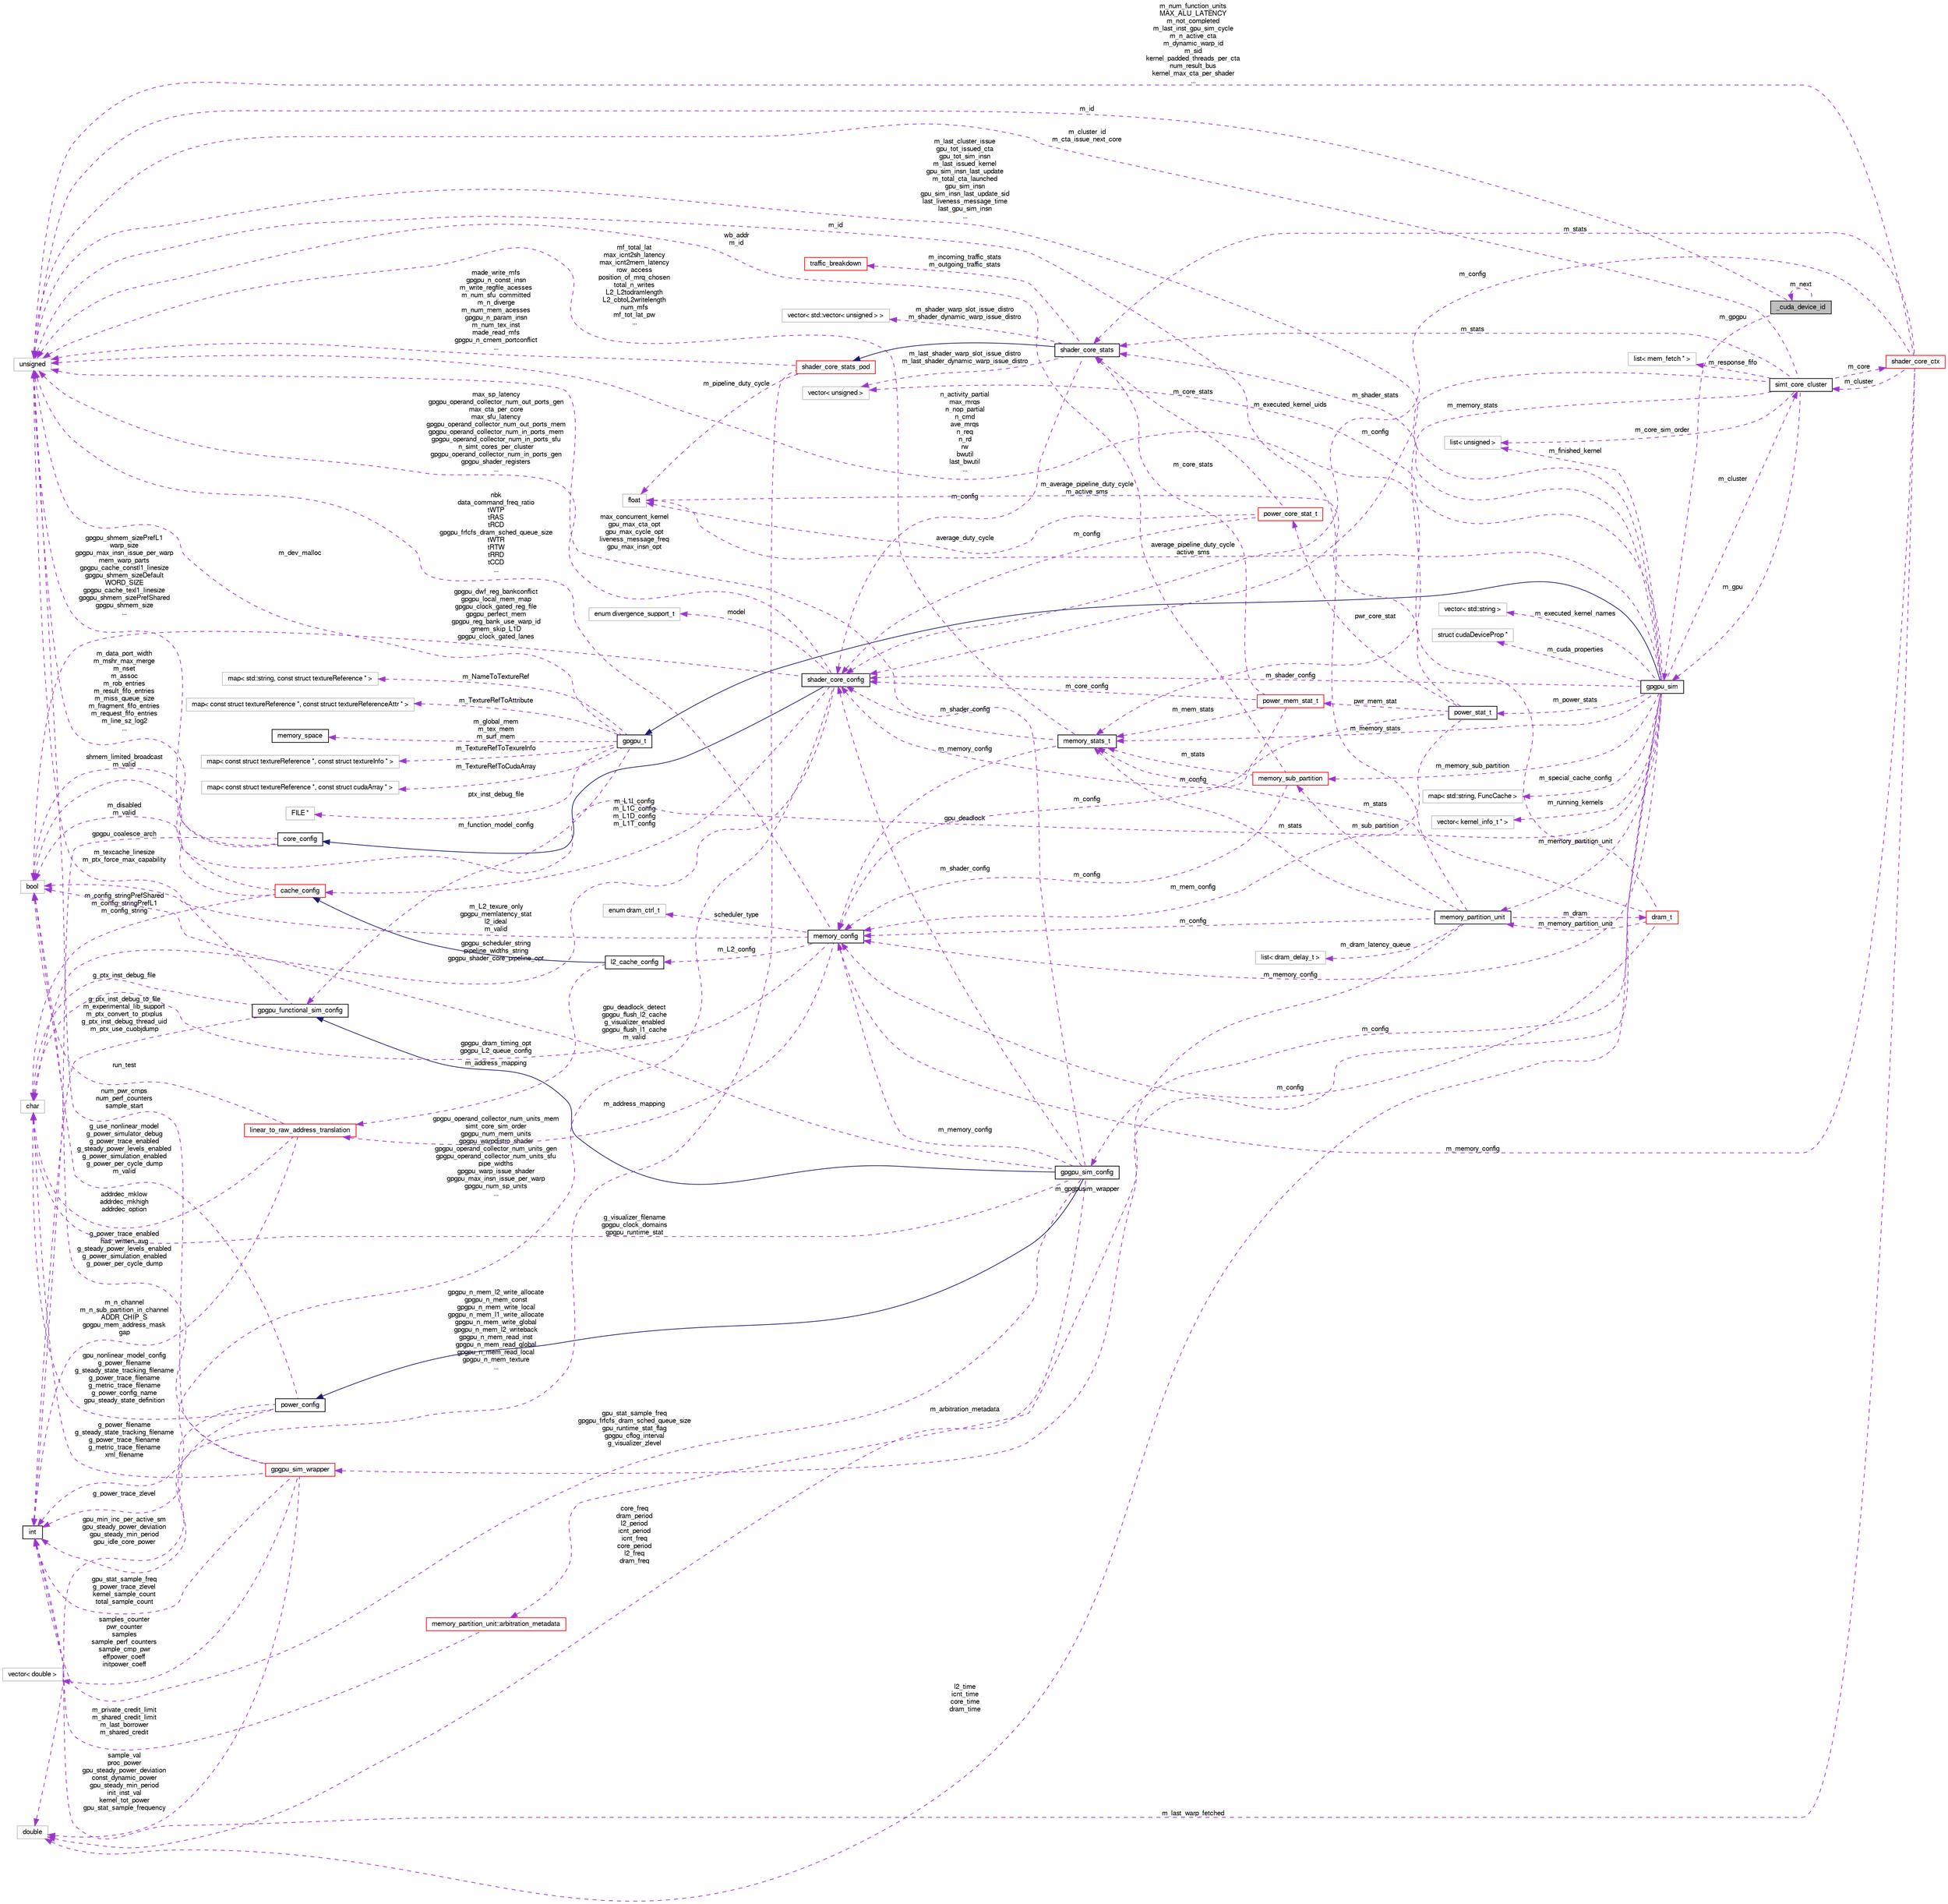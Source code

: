 digraph G
{
  bgcolor="transparent";
  edge [fontname="FreeSans",fontsize="10",labelfontname="FreeSans",labelfontsize="10"];
  node [fontname="FreeSans",fontsize="10",shape=record];
  rankdir=LR;
  Node1 [label="_cuda_device_id",height=0.2,width=0.4,color="black", fillcolor="grey75", style="filled" fontcolor="black"];
  Node1 -> Node1 [dir=back,color="darkorchid3",fontsize="10",style="dashed",label="m_next",fontname="FreeSans"];
  Node2 -> Node1 [dir=back,color="darkorchid3",fontsize="10",style="dashed",label="m_gpgpu",fontname="FreeSans"];
  Node2 [label="gpgpu_sim",height=0.2,width=0.4,color="black",URL="$classgpgpu__sim.html"];
  Node3 -> Node2 [dir=back,color="midnightblue",fontsize="10",style="solid",fontname="FreeSans"];
  Node3 [label="gpgpu_t",height=0.2,width=0.4,color="black",URL="$classgpgpu__t.html"];
  Node4 -> Node3 [dir=back,color="darkorchid3",fontsize="10",style="dashed",label="m_TextureRefToTexureInfo",fontname="FreeSans"];
  Node4 [label="map\< const struct textureReference *, const struct textureInfo * \>",height=0.2,width=0.4,color="grey75"];
  Node5 -> Node3 [dir=back,color="darkorchid3",fontsize="10",style="dashed",label="m_TextureRefToCudaArray",fontname="FreeSans"];
  Node5 [label="map\< const struct textureReference *, const struct cudaArray * \>",height=0.2,width=0.4,color="grey75"];
  Node6 -> Node3 [dir=back,color="darkorchid3",fontsize="10",style="dashed",label="ptx_inst_debug_file",fontname="FreeSans"];
  Node6 [label="FILE *",height=0.2,width=0.4,color="grey75"];
  Node7 -> Node3 [dir=back,color="darkorchid3",fontsize="10",style="dashed",label="m_NameToTextureRef",fontname="FreeSans"];
  Node7 [label="map\< std::string, const struct textureReference * \>",height=0.2,width=0.4,color="grey75"];
  Node8 -> Node3 [dir=back,color="darkorchid3",fontsize="10",style="dashed",label="m_TextureRefToAttribute",fontname="FreeSans"];
  Node8 [label="map\< const struct textureReference *, const struct textureReferenceAttr * \>",height=0.2,width=0.4,color="grey75"];
  Node9 -> Node3 [dir=back,color="darkorchid3",fontsize="10",style="dashed",label="m_dev_malloc",fontname="FreeSans"];
  Node9 [label="unsigned",height=0.2,width=0.4,color="grey75"];
  Node10 -> Node3 [dir=back,color="darkorchid3",fontsize="10",style="dashed",label="m_global_mem\nm_tex_mem\nm_surf_mem",fontname="FreeSans"];
  Node10 [label="memory_space",height=0.2,width=0.4,color="black",URL="$classmemory__space.html"];
  Node11 -> Node3 [dir=back,color="darkorchid3",fontsize="10",style="dashed",label="m_function_model_config",fontname="FreeSans"];
  Node11 [label="gpgpu_functional_sim_config",height=0.2,width=0.4,color="black",URL="$classgpgpu__functional__sim__config.html"];
  Node12 -> Node11 [dir=back,color="darkorchid3",fontsize="10",style="dashed",label="g_ptx_inst_debug_file",fontname="FreeSans"];
  Node12 [label="char",height=0.2,width=0.4,color="grey75"];
  Node13 -> Node11 [dir=back,color="darkorchid3",fontsize="10",style="dashed",label="g_ptx_inst_debug_to_file\nm_experimental_lib_support\nm_ptx_convert_to_ptxplus\ng_ptx_inst_debug_thread_uid\nm_ptx_use_cuobjdump",fontname="FreeSans"];
  Node13 [label="int",height=0.2,width=0.4,color="black",URL="$classint.html"];
  Node9 -> Node11 [dir=back,color="darkorchid3",fontsize="10",style="dashed",label="m_texcache_linesize\nm_ptx_force_max_capability",fontname="FreeSans"];
  Node14 -> Node2 [dir=back,color="darkorchid3",fontsize="10",style="dashed",label="l2_time\nicnt_time\ncore_time\ndram_time",fontname="FreeSans"];
  Node14 [label="double",height=0.2,width=0.4,color="grey75"];
  Node15 -> Node2 [dir=back,color="darkorchid3",fontsize="10",style="dashed",label="m_shader_config",fontname="FreeSans"];
  Node15 [label="shader_core_config",height=0.2,width=0.4,color="black",URL="$structshader__core__config.html"];
  Node16 -> Node15 [dir=back,color="midnightblue",fontsize="10",style="solid",fontname="FreeSans"];
  Node16 [label="core_config",height=0.2,width=0.4,color="black",URL="$structcore__config.html"];
  Node13 -> Node16 [dir=back,color="darkorchid3",fontsize="10",style="dashed",label="gpgpu_coalesce_arch",fontname="FreeSans"];
  Node17 -> Node16 [dir=back,color="darkorchid3",fontsize="10",style="dashed",label="shmem_limited_broadcast\nm_valid",fontname="FreeSans"];
  Node17 [label="bool",height=0.2,width=0.4,color="grey75"];
  Node9 -> Node16 [dir=back,color="darkorchid3",fontsize="10",style="dashed",label="gpgpu_shmem_sizePrefL1\nwarp_size\ngpgpu_max_insn_issue_per_warp\nmem_warp_parts\ngpgpu_cache_constl1_linesize\ngpgpu_shmem_sizeDefault\nWORD_SIZE\ngpgpu_cache_texl1_linesize\ngpgpu_shmem_sizePrefShared\ngpgpu_shmem_size\n...",fontname="FreeSans"];
  Node12 -> Node15 [dir=back,color="darkorchid3",fontsize="10",style="dashed",label="gpgpu_scheduler_string\npipeline_widths_string\ngpgpu_shader_core_pipeline_opt",fontname="FreeSans"];
  Node18 -> Node15 [dir=back,color="darkorchid3",fontsize="10",style="dashed",label="model",fontname="FreeSans"];
  Node18 [label="enum divergence_support_t",height=0.2,width=0.4,color="grey75"];
  Node13 -> Node15 [dir=back,color="darkorchid3",fontsize="10",style="dashed",label="gpgpu_operand_collector_num_units_mem\nsimt_core_sim_order\ngpgpu_num_mem_units\ngpgpu_warpdistro_shader\ngpgpu_operand_collector_num_units_gen\ngpgpu_operand_collector_num_units_sfu\npipe_widths\ngpgpu_warp_issue_shader\ngpgpu_max_insn_issue_per_warp\ngpgpu_num_sp_units\n...",fontname="FreeSans"];
  Node17 -> Node15 [dir=back,color="darkorchid3",fontsize="10",style="dashed",label="gpgpu_dwf_reg_bankconflict\ngpgpu_local_mem_map\ngpgpu_clock_gated_reg_file\ngpgpu_perfect_mem\ngpgpu_reg_bank_use_warp_id\ngmem_skip_L1D\ngpgpu_clock_gated_lanes",fontname="FreeSans"];
  Node19 -> Node15 [dir=back,color="darkorchid3",fontsize="10",style="dashed",label="m_L1I_config\nm_L1C_config\nm_L1D_config\nm_L1T_config",fontname="FreeSans"];
  Node19 [label="cache_config",height=0.2,width=0.4,color="red",URL="$classcache__config.html"];
  Node12 -> Node19 [dir=back,color="darkorchid3",fontsize="10",style="dashed",label="m_config_stringPrefShared\nm_config_stringPrefL1\nm_config_string",fontname="FreeSans"];
  Node17 -> Node19 [dir=back,color="darkorchid3",fontsize="10",style="dashed",label="m_disabled\nm_valid",fontname="FreeSans"];
  Node9 -> Node19 [dir=back,color="darkorchid3",fontsize="10",style="dashed",label="m_data_port_width\nm_mshr_max_merge\nm_nset\nm_assoc\nm_rob_entries\nm_result_fifo_entries\nm_miss_queue_size\nm_fragment_fifo_entries\nm_request_fifo_entries\nm_line_sz_log2\n...",fontname="FreeSans"];
  Node9 -> Node15 [dir=back,color="darkorchid3",fontsize="10",style="dashed",label="max_sp_latency\ngpgpu_operand_collector_num_out_ports_gen\nmax_cta_per_core\nmax_sfu_latency\ngpgpu_operand_collector_num_out_ports_mem\ngpgpu_operand_collector_num_in_ports_mem\ngpgpu_operand_collector_num_in_ports_sfu\nn_simt_cores_per_cluster\ngpgpu_operand_collector_num_in_ports_gen\ngpgpu_shader_registers\n...",fontname="FreeSans"];
  Node20 -> Node2 [dir=back,color="darkorchid3",fontsize="10",style="dashed",label="m_cluster",fontname="FreeSans"];
  Node20 [label="simt_core_cluster",height=0.2,width=0.4,color="black",URL="$classsimt__core__cluster.html"];
  Node15 -> Node20 [dir=back,color="darkorchid3",fontsize="10",style="dashed",label="m_config",fontname="FreeSans"];
  Node21 -> Node20 [dir=back,color="darkorchid3",fontsize="10",style="dashed",label="m_stats",fontname="FreeSans"];
  Node21 [label="shader_core_stats",height=0.2,width=0.4,color="black",URL="$classshader__core__stats.html"];
  Node22 -> Node21 [dir=back,color="midnightblue",fontsize="10",style="solid",fontname="FreeSans"];
  Node22 [label="shader_core_stats_pod",height=0.2,width=0.4,color="red",URL="$structshader__core__stats__pod.html"];
  Node23 -> Node22 [dir=back,color="darkorchid3",fontsize="10",style="dashed",label="m_pipeline_duty_cycle",fontname="FreeSans"];
  Node23 [label="float",height=0.2,width=0.4,color="grey75"];
  Node13 -> Node22 [dir=back,color="darkorchid3",fontsize="10",style="dashed",label="gpgpu_n_mem_l2_write_allocate\ngpgpu_n_mem_const\ngpgpu_n_mem_write_local\ngpgpu_n_mem_l1_write_allocate\ngpgpu_n_mem_write_global\ngpgpu_n_mem_l2_writeback\ngpgpu_n_mem_read_inst\ngpgpu_n_mem_read_global\ngpgpu_n_mem_read_local\ngpgpu_n_mem_texture\n...",fontname="FreeSans"];
  Node9 -> Node22 [dir=back,color="darkorchid3",fontsize="10",style="dashed",label="made_write_mfs\ngpgpu_n_const_insn\nm_write_regfile_acesses\nm_num_sfu_committed\nm_n_diverge\nm_num_mem_acesses\ngpgpu_n_param_insn\nm_num_tex_inst\nmade_read_mfs\ngpgpu_n_cmem_portconflict\n...",fontname="FreeSans"];
  Node24 -> Node21 [dir=back,color="darkorchid3",fontsize="10",style="dashed",label="m_incoming_traffic_stats\nm_outgoing_traffic_stats",fontname="FreeSans"];
  Node24 [label="traffic_breakdown",height=0.2,width=0.4,color="red",URL="$classtraffic__breakdown.html"];
  Node15 -> Node21 [dir=back,color="darkorchid3",fontsize="10",style="dashed",label="m_config",fontname="FreeSans"];
  Node25 -> Node21 [dir=back,color="darkorchid3",fontsize="10",style="dashed",label="m_last_shader_warp_slot_issue_distro\nm_last_shader_dynamic_warp_issue_distro",fontname="FreeSans"];
  Node25 [label="vector\< unsigned \>",height=0.2,width=0.4,color="grey75"];
  Node26 -> Node21 [dir=back,color="darkorchid3",fontsize="10",style="dashed",label="m_shader_warp_slot_issue_distro\nm_shader_dynamic_warp_issue_distro",fontname="FreeSans"];
  Node26 [label="vector\< std::vector\< unsigned \> \>",height=0.2,width=0.4,color="grey75"];
  Node27 -> Node20 [dir=back,color="darkorchid3",fontsize="10",style="dashed",label="m_memory_stats",fontname="FreeSans"];
  Node27 [label="memory_stats_t",height=0.2,width=0.4,color="black",URL="$classmemory__stats__t.html"];
  Node15 -> Node27 [dir=back,color="darkorchid3",fontsize="10",style="dashed",label="m_shader_config",fontname="FreeSans"];
  Node28 -> Node27 [dir=back,color="darkorchid3",fontsize="10",style="dashed",label="m_memory_config",fontname="FreeSans"];
  Node28 [label="memory_config",height=0.2,width=0.4,color="black",URL="$structmemory__config.html"];
  Node29 -> Node28 [dir=back,color="darkorchid3",fontsize="10",style="dashed",label="scheduler_type",fontname="FreeSans"];
  Node29 [label="enum dram_ctrl_t",height=0.2,width=0.4,color="grey75"];
  Node12 -> Node28 [dir=back,color="darkorchid3",fontsize="10",style="dashed",label="gpgpu_dram_timing_opt\ngpgpu_L2_queue_config",fontname="FreeSans"];
  Node17 -> Node28 [dir=back,color="darkorchid3",fontsize="10",style="dashed",label="m_L2_texure_only\ngpgpu_memlatency_stat\nl2_ideal\nm_valid",fontname="FreeSans"];
  Node9 -> Node28 [dir=back,color="darkorchid3",fontsize="10",style="dashed",label="nbk\ndata_command_freq_ratio\ntWTP\ntRAS\ntRCD\ngpgpu_frfcfs_dram_sched_queue_size\ntWTR\ntRTW\ntRRD\ntCCD\n...",fontname="FreeSans"];
  Node30 -> Node28 [dir=back,color="darkorchid3",fontsize="10",style="dashed",label="m_address_mapping",fontname="FreeSans"];
  Node30 [label="linear_to_raw_address_translation",height=0.2,width=0.4,color="red",URL="$classlinear__to__raw__address__translation.html"];
  Node12 -> Node30 [dir=back,color="darkorchid3",fontsize="10",style="dashed",label="addrdec_mklow\naddrdec_mkhigh\naddrdec_option",fontname="FreeSans"];
  Node13 -> Node30 [dir=back,color="darkorchid3",fontsize="10",style="dashed",label="m_n_channel\nm_n_sub_partition_in_channel\nADDR_CHIP_S\ngpgpu_mem_address_mask\ngap",fontname="FreeSans"];
  Node17 -> Node30 [dir=back,color="darkorchid3",fontsize="10",style="dashed",label="run_test",fontname="FreeSans"];
  Node31 -> Node28 [dir=back,color="darkorchid3",fontsize="10",style="dashed",label="m_L2_config",fontname="FreeSans"];
  Node31 [label="l2_cache_config",height=0.2,width=0.4,color="black",URL="$classl2__cache__config.html"];
  Node19 -> Node31 [dir=back,color="midnightblue",fontsize="10",style="solid",fontname="FreeSans"];
  Node30 -> Node31 [dir=back,color="darkorchid3",fontsize="10",style="dashed",label="m_address_mapping",fontname="FreeSans"];
  Node9 -> Node27 [dir=back,color="darkorchid3",fontsize="10",style="dashed",label="mf_total_lat\nmax_icnt2sh_latency\nmax_icnt2mem_latency\nrow_access\nposition_of_mrq_chosen\ntotal_n_writes\nL2_L2todramlength\nL2_cbtoL2writelength\nnum_mfs\nmf_tot_lat_pw\n...",fontname="FreeSans"];
  Node32 -> Node20 [dir=back,color="darkorchid3",fontsize="10",style="dashed",label="m_core_sim_order",fontname="FreeSans"];
  Node32 [label="list\< unsigned \>",height=0.2,width=0.4,color="grey75"];
  Node2 -> Node20 [dir=back,color="darkorchid3",fontsize="10",style="dashed",label="m_gpu",fontname="FreeSans"];
  Node33 -> Node20 [dir=back,color="darkorchid3",fontsize="10",style="dashed",label="m_response_fifo",fontname="FreeSans"];
  Node33 [label="list\< mem_fetch * \>",height=0.2,width=0.4,color="grey75"];
  Node34 -> Node20 [dir=back,color="darkorchid3",fontsize="10",style="dashed",label="m_core",fontname="FreeSans"];
  Node34 [label="shader_core_ctx",height=0.2,width=0.4,color="red",URL="$classshader__core__ctx.html"];
  Node20 -> Node34 [dir=back,color="darkorchid3",fontsize="10",style="dashed",label="m_cluster",fontname="FreeSans"];
  Node15 -> Node34 [dir=back,color="darkorchid3",fontsize="10",style="dashed",label="m_config",fontname="FreeSans"];
  Node21 -> Node34 [dir=back,color="darkorchid3",fontsize="10",style="dashed",label="m_stats",fontname="FreeSans"];
  Node28 -> Node34 [dir=back,color="darkorchid3",fontsize="10",style="dashed",label="m_memory_config",fontname="FreeSans"];
  Node13 -> Node34 [dir=back,color="darkorchid3",fontsize="10",style="dashed",label="m_last_warp_fetched",fontname="FreeSans"];
  Node9 -> Node34 [dir=back,color="darkorchid3",fontsize="10",style="dashed",label="m_num_function_units\nMAX_ALU_LATENCY\nm_not_completed\nm_last_inst_gpu_sim_cycle\nm_n_active_cta\nm_dynamic_warp_id\nm_sid\nkernel_padded_threads_per_cta\nnum_result_bus\nkernel_max_cta_per_shader\n...",fontname="FreeSans"];
  Node9 -> Node20 [dir=back,color="darkorchid3",fontsize="10",style="dashed",label="m_cluster_id\nm_cta_issue_next_core",fontname="FreeSans"];
  Node25 -> Node2 [dir=back,color="darkorchid3",fontsize="10",style="dashed",label="m_executed_kernel_uids",fontname="FreeSans"];
  Node35 -> Node2 [dir=back,color="darkorchid3",fontsize="10",style="dashed",label="m_executed_kernel_names",fontname="FreeSans"];
  Node35 [label="vector\< std::string \>",height=0.2,width=0.4,color="grey75"];
  Node23 -> Node2 [dir=back,color="darkorchid3",fontsize="10",style="dashed",label="average_pipeline_duty_cycle\nactive_sms",fontname="FreeSans"];
  Node36 -> Node2 [dir=back,color="darkorchid3",fontsize="10",style="dashed",label="m_cuda_properties",fontname="FreeSans"];
  Node36 [label="struct cudaDeviceProp *",height=0.2,width=0.4,color="grey75"];
  Node21 -> Node2 [dir=back,color="darkorchid3",fontsize="10",style="dashed",label="m_shader_stats",fontname="FreeSans"];
  Node28 -> Node2 [dir=back,color="darkorchid3",fontsize="10",style="dashed",label="m_memory_config",fontname="FreeSans"];
  Node37 -> Node2 [dir=back,color="darkorchid3",fontsize="10",style="dashed",label="m_memory_partition_unit",fontname="FreeSans"];
  Node37 [label="memory_partition_unit",height=0.2,width=0.4,color="black",URL="$classmemory__partition__unit.html"];
  Node38 -> Node37 [dir=back,color="darkorchid3",fontsize="10",style="dashed",label="m_arbitration_metadata",fontname="FreeSans"];
  Node38 [label="memory_partition_unit::arbitration_metadata",height=0.2,width=0.4,color="red",URL="$classmemory__partition__unit_1_1arbitration__metadata.html"];
  Node13 -> Node38 [dir=back,color="darkorchid3",fontsize="10",style="dashed",label="m_private_credit_limit\nm_shared_credit_limit\nm_last_borrower\nm_shared_credit",fontname="FreeSans"];
  Node28 -> Node37 [dir=back,color="darkorchid3",fontsize="10",style="dashed",label="m_config",fontname="FreeSans"];
  Node27 -> Node37 [dir=back,color="darkorchid3",fontsize="10",style="dashed",label="m_stats",fontname="FreeSans"];
  Node39 -> Node37 [dir=back,color="darkorchid3",fontsize="10",style="dashed",label="m_dram",fontname="FreeSans"];
  Node39 [label="dram_t",height=0.2,width=0.4,color="red",URL="$classdram__t.html"];
  Node28 -> Node39 [dir=back,color="darkorchid3",fontsize="10",style="dashed",label="m_config",fontname="FreeSans"];
  Node37 -> Node39 [dir=back,color="darkorchid3",fontsize="10",style="dashed",label="m_memory_partition_unit",fontname="FreeSans"];
  Node27 -> Node39 [dir=back,color="darkorchid3",fontsize="10",style="dashed",label="m_stats",fontname="FreeSans"];
  Node9 -> Node39 [dir=back,color="darkorchid3",fontsize="10",style="dashed",label="n_activity_partial\nmax_mrqs\nn_nop_partial\nn_cmd\nave_mrqs\nn_req\nn_rd\nrw\nbwutil\nlast_bwutil\n...",fontname="FreeSans"];
  Node9 -> Node37 [dir=back,color="darkorchid3",fontsize="10",style="dashed",label="m_id",fontname="FreeSans"];
  Node40 -> Node37 [dir=back,color="darkorchid3",fontsize="10",style="dashed",label="m_dram_latency_queue",fontname="FreeSans"];
  Node40 [label="list\< dram_delay_t \>",height=0.2,width=0.4,color="grey75"];
  Node41 -> Node37 [dir=back,color="darkorchid3",fontsize="10",style="dashed",label="m_sub_partition",fontname="FreeSans"];
  Node41 [label="memory_sub_partition",height=0.2,width=0.4,color="red",URL="$classmemory__sub__partition.html"];
  Node28 -> Node41 [dir=back,color="darkorchid3",fontsize="10",style="dashed",label="m_config",fontname="FreeSans"];
  Node27 -> Node41 [dir=back,color="darkorchid3",fontsize="10",style="dashed",label="m_stats",fontname="FreeSans"];
  Node9 -> Node41 [dir=back,color="darkorchid3",fontsize="10",style="dashed",label="wb_addr\nm_id",fontname="FreeSans"];
  Node42 -> Node2 [dir=back,color="darkorchid3",fontsize="10",style="dashed",label="m_power_stats",fontname="FreeSans"];
  Node42 [label="power_stat_t",height=0.2,width=0.4,color="black",URL="$classpower__stat__t.html"];
  Node43 -> Node42 [dir=back,color="darkorchid3",fontsize="10",style="dashed",label="pwr_core_stat",fontname="FreeSans"];
  Node43 [label="power_core_stat_t",height=0.2,width=0.4,color="red",URL="$classpower__core__stat__t.html"];
  Node15 -> Node43 [dir=back,color="darkorchid3",fontsize="10",style="dashed",label="m_config",fontname="FreeSans"];
  Node23 -> Node43 [dir=back,color="darkorchid3",fontsize="10",style="dashed",label="average_duty_cycle",fontname="FreeSans"];
  Node21 -> Node43 [dir=back,color="darkorchid3",fontsize="10",style="dashed",label="m_core_stats",fontname="FreeSans"];
  Node15 -> Node42 [dir=back,color="darkorchid3",fontsize="10",style="dashed",label="m_config",fontname="FreeSans"];
  Node23 -> Node42 [dir=back,color="darkorchid3",fontsize="10",style="dashed",label="m_average_pipeline_duty_cycle\nm_active_sms",fontname="FreeSans"];
  Node28 -> Node42 [dir=back,color="darkorchid3",fontsize="10",style="dashed",label="m_mem_config",fontname="FreeSans"];
  Node44 -> Node42 [dir=back,color="darkorchid3",fontsize="10",style="dashed",label="pwr_mem_stat",fontname="FreeSans"];
  Node44 [label="power_mem_stat_t",height=0.2,width=0.4,color="red",URL="$classpower__mem__stat__t.html"];
  Node15 -> Node44 [dir=back,color="darkorchid3",fontsize="10",style="dashed",label="m_core_config",fontname="FreeSans"];
  Node28 -> Node44 [dir=back,color="darkorchid3",fontsize="10",style="dashed",label="m_config",fontname="FreeSans"];
  Node21 -> Node44 [dir=back,color="darkorchid3",fontsize="10",style="dashed",label="m_core_stats",fontname="FreeSans"];
  Node27 -> Node44 [dir=back,color="darkorchid3",fontsize="10",style="dashed",label="m_mem_stats",fontname="FreeSans"];
  Node27 -> Node2 [dir=back,color="darkorchid3",fontsize="10",style="dashed",label="m_memory_stats",fontname="FreeSans"];
  Node17 -> Node2 [dir=back,color="darkorchid3",fontsize="10",style="dashed",label="gpu_deadlock",fontname="FreeSans"];
  Node32 -> Node2 [dir=back,color="darkorchid3",fontsize="10",style="dashed",label="m_finished_kernel",fontname="FreeSans"];
  Node45 -> Node2 [dir=back,color="darkorchid3",fontsize="10",style="dashed",label="m_config",fontname="FreeSans"];
  Node45 [label="gpgpu_sim_config",height=0.2,width=0.4,color="black",URL="$classgpgpu__sim__config.html"];
  Node46 -> Node45 [dir=back,color="midnightblue",fontsize="10",style="solid",fontname="FreeSans"];
  Node46 [label="power_config",height=0.2,width=0.4,color="black",URL="$structpower__config.html"];
  Node14 -> Node46 [dir=back,color="darkorchid3",fontsize="10",style="dashed",label="gpu_min_inc_per_active_sm\ngpu_steady_power_deviation\ngpu_steady_min_period\ngpu_idle_core_power",fontname="FreeSans"];
  Node12 -> Node46 [dir=back,color="darkorchid3",fontsize="10",style="dashed",label="gpu_nonlinear_model_config\ng_power_filename\ng_steady_state_tracking_filename\ng_power_trace_filename\ng_metric_trace_filename\ng_power_config_name\ngpu_steady_state_definition",fontname="FreeSans"];
  Node13 -> Node46 [dir=back,color="darkorchid3",fontsize="10",style="dashed",label="g_power_trace_zlevel",fontname="FreeSans"];
  Node17 -> Node46 [dir=back,color="darkorchid3",fontsize="10",style="dashed",label="g_use_nonlinear_model\ng_power_simulator_debug\ng_power_trace_enabled\ng_steady_power_levels_enabled\ng_power_simulation_enabled\ng_power_per_cycle_dump\nm_valid",fontname="FreeSans"];
  Node11 -> Node45 [dir=back,color="midnightblue",fontsize="10",style="solid",fontname="FreeSans"];
  Node14 -> Node45 [dir=back,color="darkorchid3",fontsize="10",style="dashed",label="core_freq\ndram_period\nl2_period\nicnt_period\nicnt_freq\ncore_period\nl2_freq\ndram_freq",fontname="FreeSans"];
  Node15 -> Node45 [dir=back,color="darkorchid3",fontsize="10",style="dashed",label="m_shader_config",fontname="FreeSans"];
  Node12 -> Node45 [dir=back,color="darkorchid3",fontsize="10",style="dashed",label="g_visualizer_filename\ngpgpu_clock_domains\ngpgpu_runtime_stat",fontname="FreeSans"];
  Node28 -> Node45 [dir=back,color="darkorchid3",fontsize="10",style="dashed",label="m_memory_config",fontname="FreeSans"];
  Node13 -> Node45 [dir=back,color="darkorchid3",fontsize="10",style="dashed",label="gpu_stat_sample_freq\ngpgpu_frfcfs_dram_sched_queue_size\ngpu_runtime_stat_flag\ngpgpu_cflog_interval\ng_visualizer_zlevel",fontname="FreeSans"];
  Node17 -> Node45 [dir=back,color="darkorchid3",fontsize="10",style="dashed",label="gpu_deadlock_detect\ngpgpu_flush_l2_cache\ng_visualizer_enabled\ngpgpu_flush_l1_cache\nm_valid",fontname="FreeSans"];
  Node9 -> Node45 [dir=back,color="darkorchid3",fontsize="10",style="dashed",label="max_concurrent_kernel\ngpu_max_cta_opt\ngpu_max_cycle_opt\nliveness_message_freq\ngpu_max_insn_opt",fontname="FreeSans"];
  Node9 -> Node2 [dir=back,color="darkorchid3",fontsize="10",style="dashed",label="m_last_cluster_issue\ngpu_tot_issued_cta\ngpu_tot_sim_insn\nm_last_issued_kernel\ngpu_sim_insn_last_update\nm_total_cta_launched\ngpu_sim_insn\ngpu_sim_insn_last_update_sid\nlast_liveness_message_time\nlast_gpu_sim_insn\n...",fontname="FreeSans"];
  Node47 -> Node2 [dir=back,color="darkorchid3",fontsize="10",style="dashed",label="m_special_cache_config",fontname="FreeSans"];
  Node47 [label="map\< std::string, FuncCache \>",height=0.2,width=0.4,color="grey75"];
  Node48 -> Node2 [dir=back,color="darkorchid3",fontsize="10",style="dashed",label="m_gpgpusim_wrapper",fontname="FreeSans"];
  Node48 [label="gpgpu_sim_wrapper",height=0.2,width=0.4,color="red",URL="$classgpgpu__sim__wrapper.html"];
  Node49 -> Node48 [dir=back,color="darkorchid3",fontsize="10",style="dashed",label="samples_counter\npwr_counter\nsamples\nsample_perf_counters\nsample_cmp_pwr\neffpower_coeff\ninitpower_coeff",fontname="FreeSans"];
  Node49 [label="vector\< double \>",height=0.2,width=0.4,color="grey75"];
  Node14 -> Node48 [dir=back,color="darkorchid3",fontsize="10",style="dashed",label="sample_val\nproc_power\ngpu_steady_power_deviation\nconst_dynamic_power\ngpu_steady_min_period\ninit_inst_val\nkernel_tot_power\ngpu_stat_sample_frequency",fontname="FreeSans"];
  Node12 -> Node48 [dir=back,color="darkorchid3",fontsize="10",style="dashed",label="g_power_filename\ng_steady_state_tracking_filename\ng_power_trace_filename\ng_metric_trace_filename\nxml_filename",fontname="FreeSans"];
  Node13 -> Node48 [dir=back,color="darkorchid3",fontsize="10",style="dashed",label="gpu_stat_sample_freq\ng_power_trace_zlevel\nkernel_sample_count\ntotal_sample_count",fontname="FreeSans"];
  Node17 -> Node48 [dir=back,color="darkorchid3",fontsize="10",style="dashed",label="g_power_trace_enabled\nhas_written_avg\ng_steady_power_levels_enabled\ng_power_simulation_enabled\ng_power_per_cycle_dump",fontname="FreeSans"];
  Node9 -> Node48 [dir=back,color="darkorchid3",fontsize="10",style="dashed",label="num_pwr_cmps\nnum_perf_counters\nsample_start",fontname="FreeSans"];
  Node50 -> Node2 [dir=back,color="darkorchid3",fontsize="10",style="dashed",label="m_running_kernels",fontname="FreeSans"];
  Node50 [label="vector\< kernel_info_t * \>",height=0.2,width=0.4,color="grey75"];
  Node41 -> Node2 [dir=back,color="darkorchid3",fontsize="10",style="dashed",label="m_memory_sub_partition",fontname="FreeSans"];
  Node9 -> Node1 [dir=back,color="darkorchid3",fontsize="10",style="dashed",label="m_id",fontname="FreeSans"];
}
